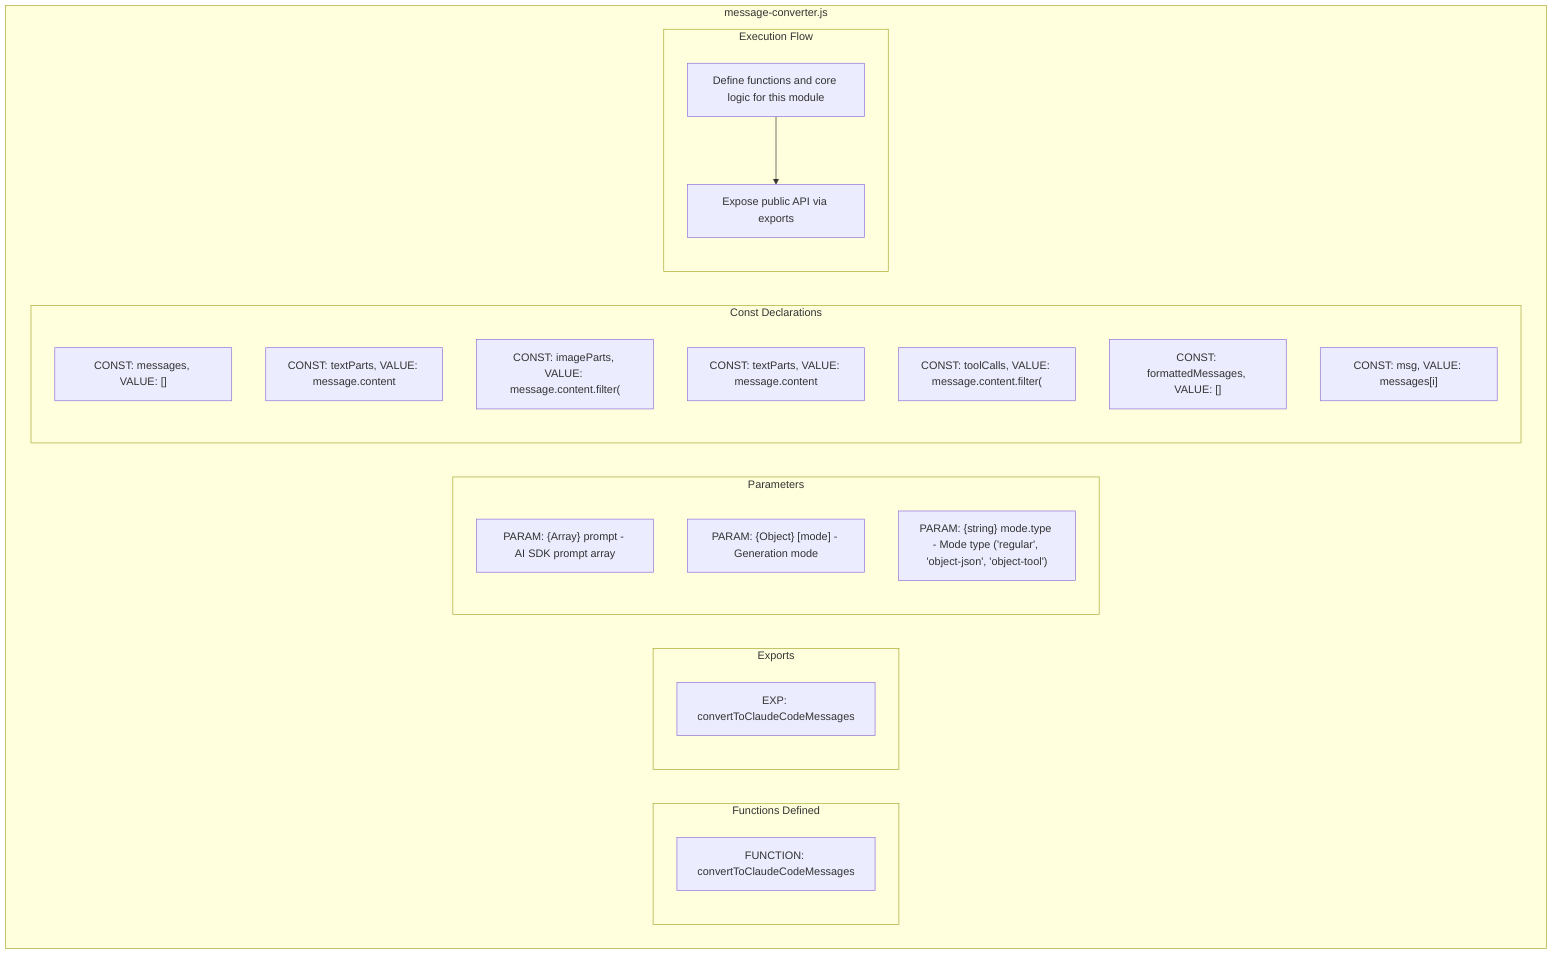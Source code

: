 flowchart TB
    subgraph FunctionsDefined["Functions Defined"]
        FU1["FUNCTION: convertToClaudeCodeMessages"]
    end
    subgraph Exports["Exports"]
        E1["EXP: convertToClaudeCodeMessages"]
    end
    subgraph Parameters["Parameters"]
        P1["PARAM: {Array} prompt - AI SDK prompt array"]
        P2["PARAM: {Object} [mode] - Generation mode"]
        P3["PARAM: {string} mode.type - Mode type ('regular', 'object-json', 'object-tool')"]
    end
    subgraph Constants["Const Declarations"]
        C1["CONST: messages, VALUE: []"]
        C2["CONST: textParts, VALUE: message.content"]
        C3["CONST: imageParts, VALUE: message.content.filter("]
        C4["CONST: textParts, VALUE: message.content"]
        C5["CONST: toolCalls, VALUE: message.content.filter("]
        C6["CONST: formattedMessages, VALUE: []"]
        C7["CONST: msg, VALUE: messages[i]"]
    end
    subgraph ExecutionFlow["Execution Flow"]
        FL1["Define functions and core logic for this module"]
        FL2["Expose public API via exports"]
    end
    subgraph FileName["message-converter.js"]
        FunctionsDefined
        Exports
        Parameters
        Constants
        ExecutionFlow
    end
    FL1 --> FL2